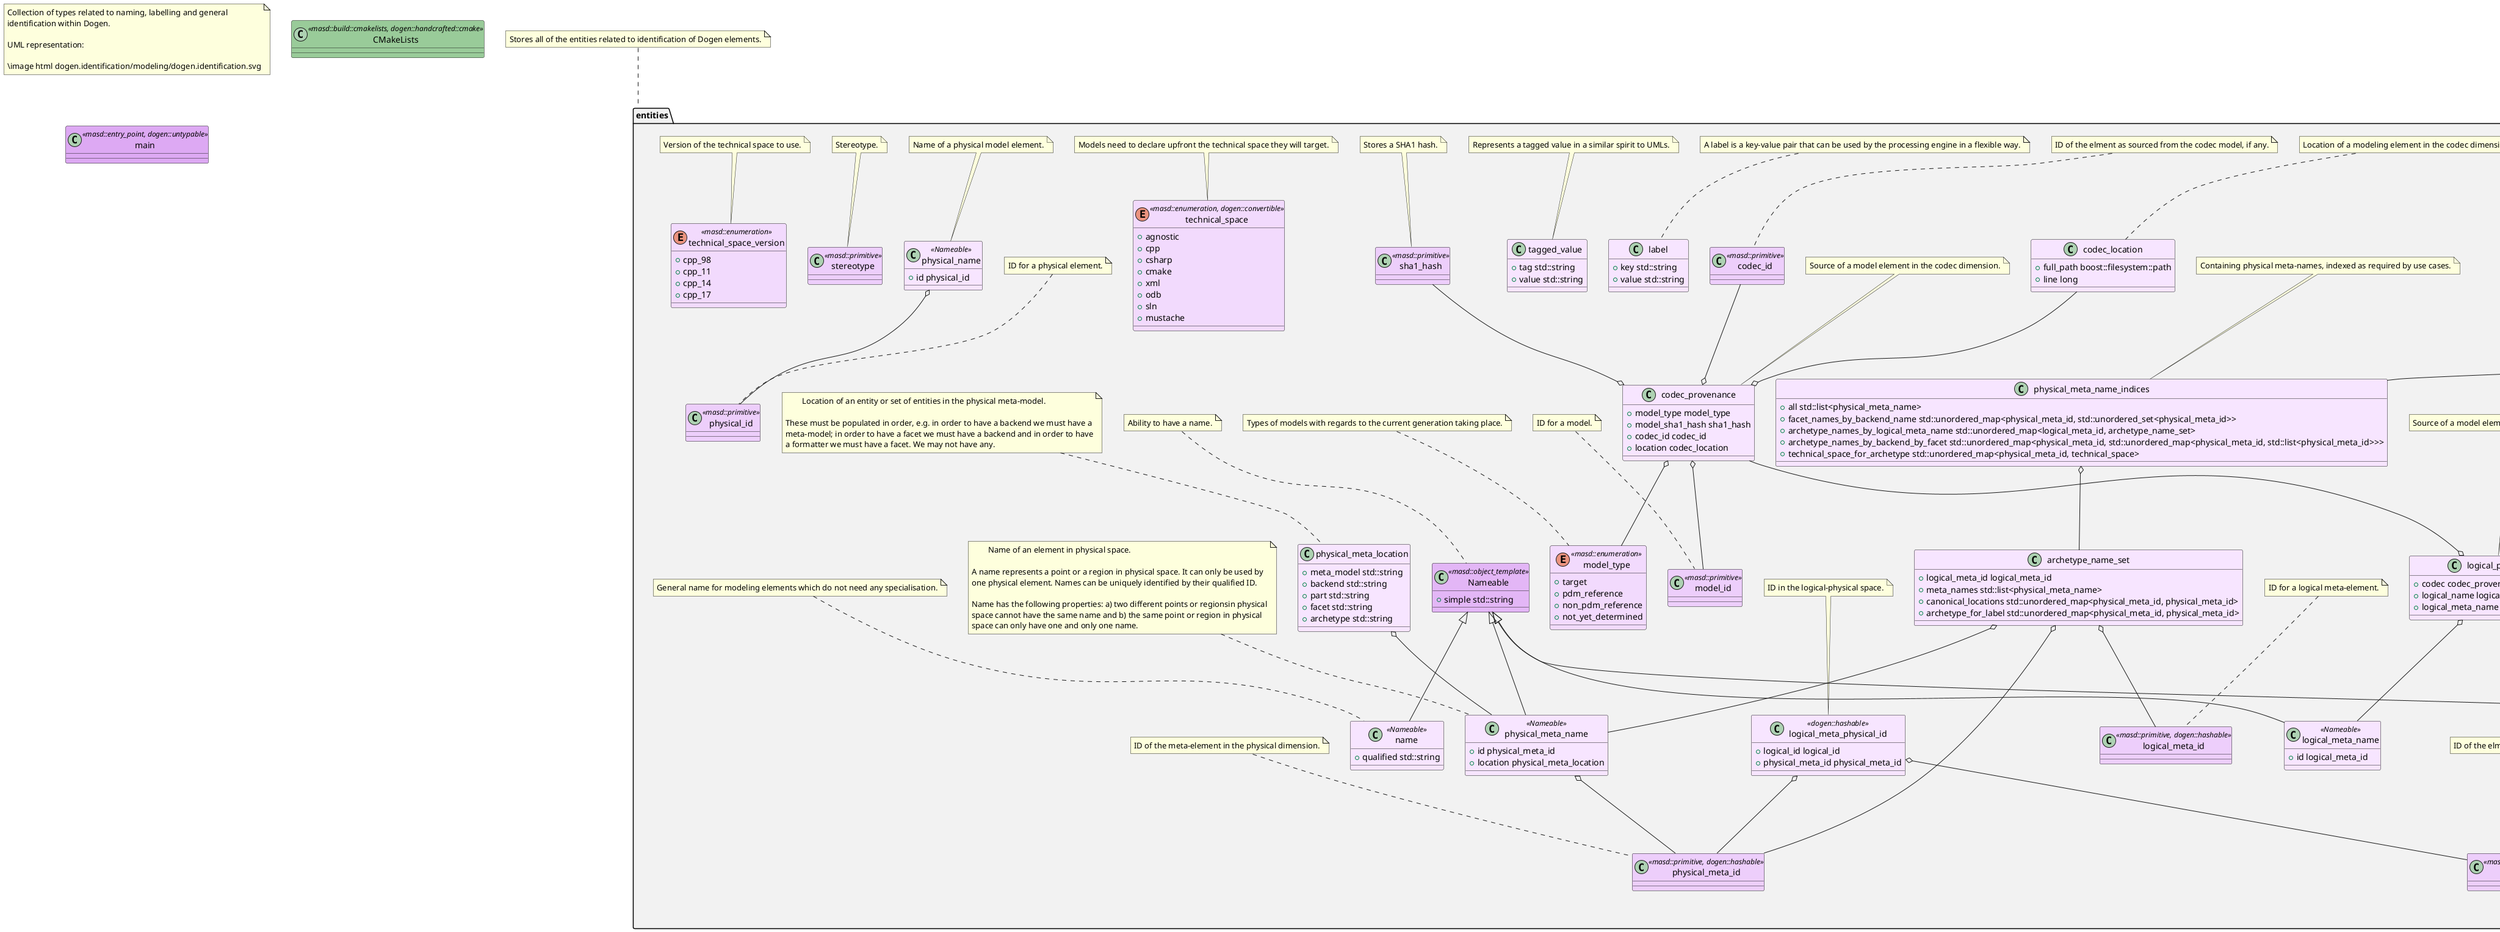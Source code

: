 @startuml
set namespaceSeparator ::
note as N1
Collection of types related to naming, labelling and general
identification within Dogen.

UML representation:

\image html dogen.identification/modeling/dogen.identification.svg
end note

namespace entities #F2F2F2 {
    class codec_provenance #F7E5FF {
        +{field} model_type model_type
        +{field} model_sha1_hash sha1_hash
        +{field} codec_id codec_id
        +{field} location codec_location
    }

    codec_provenance o-u- codec_id
    codec_provenance o-u- sha1_hash
    codec_provenance o-u- codec_location
    codec_provenance o-- model_id
    codec_provenance o-- model_type

    note top of  codec_provenance
        Source of a model element in the codec dimension.
    end note

    class codec_id <<masd::primitive>> #EDCEFB {
    }

    note top of  codec_id
        ID of the elment as sourced from the codec model, if any.
    end note

    class sha1_hash <<masd::primitive>> #EDCEFB {
    }

    note top of  sha1_hash
        Stores a SHA1 hash.
    end note

    class codec_location #F7E5FF {
        +{field} full_path boost::filesystem::path
        +{field} line long
    }

    note top of  codec_location
        Location of a modeling element in the codec dimension.
    end note

    class model_id <<masd::primitive>> #EDCEFB {
    }

    note top of  model_id
        ID for a model.
    end note

    enum model_type <<masd::enumeration>> #F2DAFD {
        +{field} target
        +{field} pdm_reference
        +{field} non_pdm_reference
        +{field} not_yet_determined
    }

    note top of  model_type
        Types of models with regards to the current generation taking place.
    end note

    class logical_provenance #F7E5FF {
        +{field} codec codec_provenance
        +{field} logical_name logical_name
        +{field} logical_meta_name logical_meta_name
    }

    logical_provenance o-u- codec_provenance
    logical_provenance o-- logical_name
    logical_provenance o-- logical_meta_name

    note top of  logical_provenance
        Source of a model element in the logical dimension.
    end note

    class name <<Nameable>> #F7E5FF {
        +{field} qualified std::string
    }

    note top of  name
        General name for modeling elements which do not need any specialisation.
    end note

    class logical_id <<masd::primitive, dogen::hashable>> #EDCEFB {
    }

    note top of  logical_id
        ID of the elment in the logical dimension.
    end note

    class logical_name <<Nameable, QualifiedRepresentations, dogen::hashable>> #F7E5FF {
        +{field} id logical_id
        +{field} location logical_location
        +{field} is_container bool
    }

    logical_name o-- logical_id
    logical_name o-- logical_location

    note top of  logical_name
        Name of an element in logical space.

A name represents a point or a region in logical space, and this point or region
can only be used by one element. Names can be uniquely identified by their
qualified ID.

Name has the following properties: a) two different points or regions in logical
space cannot have the same name and b) the same point in logical space can only
have one and only one name.

Names are required in addition to just using the qualfied ID representation
because we use them to infer all sorts of properties for an element (namespaces,
naming files, etc).
    end note

    class logical_location <<dogen::hashable>> #F7E5FF {
        +{field} external_modules std::list<std::string>
        +{field} model_modules std::list<std::string>
        +{field} internal_modules std::list<std::string>
        +{field} element std::string
    }

    note top of  logical_location
        Identifies a hierarchy of containment within the logical space.
    end note

    class logical_name_tree <<QualifiedRepresentations>> #F7E5FF {
        +{field} current logical_name
        +{field} children std::list<logical_name_tree>
        +{field} are_children_opaque bool
        +{field} is_circular_dependency bool
        +{field} is_current_simple_type bool
        +{field} is_floating_point bool
    }

    logical_name_tree o-- logical_name

    note top of  logical_name_tree
        Adds support for name composition as a tree-like structure.

A logical name tree has the responsibility of representing an instantiation of a
generic type with all of its type parameters, which themselves can also be
generic types and so on. It may also represent the simpler case of a non-generic
type, in which case only the parent name is populated and there are no children.
    end note

    class physical_meta_id <<masd::primitive, dogen::hashable>> #EDCEFB {
    }

    note top of  physical_meta_id
        ID of the meta-element in the physical dimension.
    end note

    class logical_meta_id <<masd::primitive, dogen::hashable>> #EDCEFB {
    }

    note top of  logical_meta_id
        ID for a logical meta-element.
    end note

    class logical_meta_physical_id <<dogen::hashable>> #F7E5FF {
        +{field} logical_id logical_id
        +{field} physical_meta_id physical_meta_id
    }

    logical_meta_physical_id o-- logical_id
    logical_meta_physical_id o-- physical_meta_id

    note top of  logical_meta_physical_id
        ID in the logical-physical space.
    end note

    class physical_meta_name <<Nameable>> #F7E5FF {
        +{field} id physical_meta_id
        +{field} location physical_meta_location
    }

    physical_meta_name o-- physical_meta_id

    note top of  physical_meta_name
        Name of an element in physical space.

A name represents a point or a region in physical space. It can only be used by
one physical element. Names can be uniquely identified by their qualified ID.

Name has the following properties: a) two different points or regionsin physical
space cannot have the same name and b) the same point or region in physical
space can only have one and only one name.
    end note

    class physical_meta_location #F7E5FF {
        +{field} meta_model std::string
        +{field} backend std::string
        +{field} part std::string
        +{field} facet std::string
        +{field} archetype std::string
    }

    physical_meta_location o-- physical_meta_name

    note top of  physical_meta_location
        Location of an entity or set of entities in the physical meta-model.

These must be populated in order, e.g. in order to have a backend we must have a
meta-model; in order to have a facet we must have a backend and in order to have
a formatter we must have a facet. We may not have any.
    end note

    class archetype_name_set #F7E5FF {
        +{field} logical_meta_id logical_meta_id
        +{field} meta_names std::list<physical_meta_name>
        +{field} canonical_locations std::unordered_map<physical_meta_id, physical_meta_id>
        +{field} archetype_for_label std::unordered_map<physical_meta_id, physical_meta_id>
    }

    archetype_name_set o-- physical_meta_name
    archetype_name_set o-- physical_meta_id
    archetype_name_set o-- logical_meta_id

    class physical_meta_name_indices #F7E5FF {
        +{field} all std::list<physical_meta_name>
        +{field} facet_names_by_backend_name std::unordered_map<physical_meta_id, std::unordered_set<physical_meta_id>>
        +{field} archetype_names_by_logical_meta_name std::unordered_map<logical_meta_id, archetype_name_set>
        +{field} archetype_names_by_backend_by_facet std::unordered_map<physical_meta_id, std::unordered_map<physical_meta_id, std::list<physical_meta_id>>>
        +{field} technical_space_for_archetype std::unordered_map<physical_meta_id, technical_space>
    }

    physical_meta_name_indices o-- archetype_name_set

    note top of  physical_meta_name_indices
        Containing physical meta-names, indexed as required by use cases.
    end note

    class physical_name <<Nameable>> #F7E5FF {
        +{field} id physical_id
    }

    physical_name o-- physical_id

    note top of  physical_name
        Name of a physical model element.
    end note

    class label #F7E5FF {
        +{field} key std::string
        +{field} value std::string
    }

    note top of  label
        A label is a key-value pair that can be used by the processing engine in a flexible way.
    end note

    class tagged_value #F7E5FF {
        +{field} tag std::string
        +{field} value std::string
    }

    note top of  tagged_value
        Represents a tagged value in a similar spirit to UMLs.
    end note

    class qualified_representations <<dogen::hashable>> #F7E5FF {
        +{field} dot std::string
        +{field} colon std::string
        +{field} identifiable std::string
    }

    note top of  qualified_representations
        All available qualified representations of a name.
    end note

    class logical_meta_name <<Nameable>> #F7E5FF {
        +{field} id logical_meta_id
    }

    enum technical_space <<masd::enumeration, dogen::convertible>> #F2DAFD {
        +{field} agnostic
        +{field} cpp
        +{field} csharp
        +{field} cmake
        +{field} xml
        +{field} odb
        +{field} sln
        +{field} mustache
    }

    note top of  technical_space
        Models need to declare upfront the technical space they will target.
    end note

    class Nameable <<masd::object_template>> #E3B6F6 {
        +{field} simple std::string
    }

    Nameable <|-- name
    Nameable <|-- logical_meta_name
    Nameable <|-- physical_meta_name
    Nameable <|-- logical_name

    note top of  Nameable
        Ability to have a name.
    end note

    class QualifiedRepresentations <<masd::object_template>> #E3B6F6 {
        +{field} qualified qualified_representations
    }

    QualifiedRepresentations o-u- qualified_representations
    QualifiedRepresentations <|-- logical_name
    QualifiedRepresentations <|-- logical_name_tree

    note top of  QualifiedRepresentations
        Name with multiple qualified representations.
    end note

    class physical_id <<masd::primitive>> #EDCEFB {
    }

    note top of  physical_id
        ID for a physical element.
    end note

    class stereotype <<masd::primitive>> #EDCEFB {
    }

    note top of  stereotype
        Stereotype.
    end note

    enum technical_space_version <<masd::enumeration>> #F2DAFD {
        +{field} cpp_98
        +{field} cpp_11
        +{field} cpp_14
        +{field} cpp_17
    }

    note top of  technical_space_version
        Version of the technical space to use.
    end note

}

note top of  entities
    Stores all of the entities related to identification of Dogen elements.
end note

namespace helpers #F2F2F2 {
    class logical_name_factory <<dogen::handcrafted::typeable>> #FFFACD {
    }

    logical_name_factory o-- logical_name_builder: builds names using
    logical_name_factory o-- entities::logical_name: builds

    class logical_name_builder <<dogen::handcrafted::typeable>> #FFFACD {
        +{field} name entities::logical_name
    }

    logical_name_builder o-- entities::logical_name: builds
    logical_name_builder o-- building_error: throws
    logical_name_builder o-- logical_location_builder: builds locations using
    logical_name_builder o-- qualified_representations_builder

    class building_error <<masd::exception>> #E8C2F8 {
    }

    note top of  building_error
        An error occurred whilst building.
    end note

    class logical_location_builder <<dogen::handcrafted::typeable>> #FFFACD {
        +{field} location entities::logical_location
    }

    class qualified_representations_builder <<dogen::handcrafted::typeable>> #FFFACD {
        +{field} dot_printer pretty_printer
        +{field} colon_printer pretty_printer
    }

    qualified_representations_builder o-- pretty_printer: creates representations using

    class pretty_printer <<dogen::handcrafted::typeable>> #FFFACD {
    }

    pretty_printer o-- printing_error: throws
    pretty_printer o-- separators: separates elements according to

    class printing_error <<masd::exception>> #E8C2F8 {
    }

    note top of  printing_error
        An error occurred whilst pretty printing.
    end note

    enum separators <<masd::enumeration>> #F2DAFD {
        +{field} angle_brackets
        +{field} double_colons
        +{field} dots
    }

    note top of  separators
        Available separators to be used by the pretty printer.
    end note

    class logical_name_flattener <<dogen::handcrafted::typeable>> #FFFACD {
    }

    logical_name_flattener o-- flattening_error: throws

    class flattening_error <<masd::exception>> #E8C2F8 {
    }

    note top of  flattening_error
        An error occurred whilst flattening a name.
    end note

    class physical_meta_name_builder <<dogen::handcrafted::typeable>> #FFFACD {
    }

    physical_meta_name_builder o-- physical_meta_id_builder
    physical_meta_name_builder o-- physical_meta_name_factory
    physical_meta_name_builder o-u- physical_meta_name_validator

    class physical_meta_id_builder <<dogen::handcrafted::typeable>> #FFFACD {
    }

    class physical_meta_name_factory <<dogen::handcrafted::typeable>> #FFFACD {
    }

    class physical_meta_name_validator <<dogen::handcrafted::typeable>> #FFFACD {
    }

    physical_meta_name_validator o-u- validation_error: throws

    class validation_error <<masd::exception>> #E8C2F8 {
    }

    note top of  validation_error
        An error occurred during validation.
    end note

    class identifiable_factory <<dogen::handcrafted::typeable>> #FFFACD {
    }

    class logical_name_tree_builder <<dogen::handcrafted::typeable>> #FFFACD {
        +{field} names std::list<std::string>
        +{field} root boost::shared_ptr<node>
        +{field} current boost::shared_ptr<node>
    }

    logical_name_tree_builder o-- legacy_logical_name_tree_parser: converts strings into names
    logical_name_tree_builder o-- new_logical_name_tree_parser

    class legacy_logical_name_tree_parser <<dogen::handcrafted::typeable>> #FFFACD {
    }

    legacy_logical_name_tree_parser o-- node
    legacy_logical_name_tree_parser o-- parsing_error: throws

    class new_logical_name_tree_parser <<dogen::handcrafted::typeable>> #FFFACD {
    }

    new_logical_name_tree_parser o-- node
    new_logical_name_tree_parser o-- parsing_error: throws

    class node <<dogen::handcrafted::typeable>> #FFFACD {
        +{field} parent boost::weak_ptr<node>
        +{field} data entities::logical_name
        +{field} children std::list<boost::shared_ptr<node>>
    }

    note top of  node
        Node in a tree of logical names.

Temporary data structure used to build trees of logical names.
    end note

    class parsing_error <<masd::exception>> #E8C2F8 {
    }

    note top of  parsing_error
        A fatal error has occurred while parsing.
    end note

    class physical_id_factory <<dogen::handcrafted::typeable>> #FFFACD {
    }

    class meta_name_index_builder <<dogen::handcrafted::typeable>> #FFFACD {
    }

    meta_name_index_builder o-- entities::physical_meta_name_indices

    class logical_meta_name_factory <<dogen::handcrafted::typeable>> #FFFACD {
    }

}

note top of  helpers
    Assorted helpers used to construct domain entities.
end note

class CMakeLists <<masd::build::cmakelists, dogen::handcrafted::cmake>> #99CB99 {
}

class main <<masd::entry_point, dogen::untypable>> #DDA9F3 {
}

@enduml
